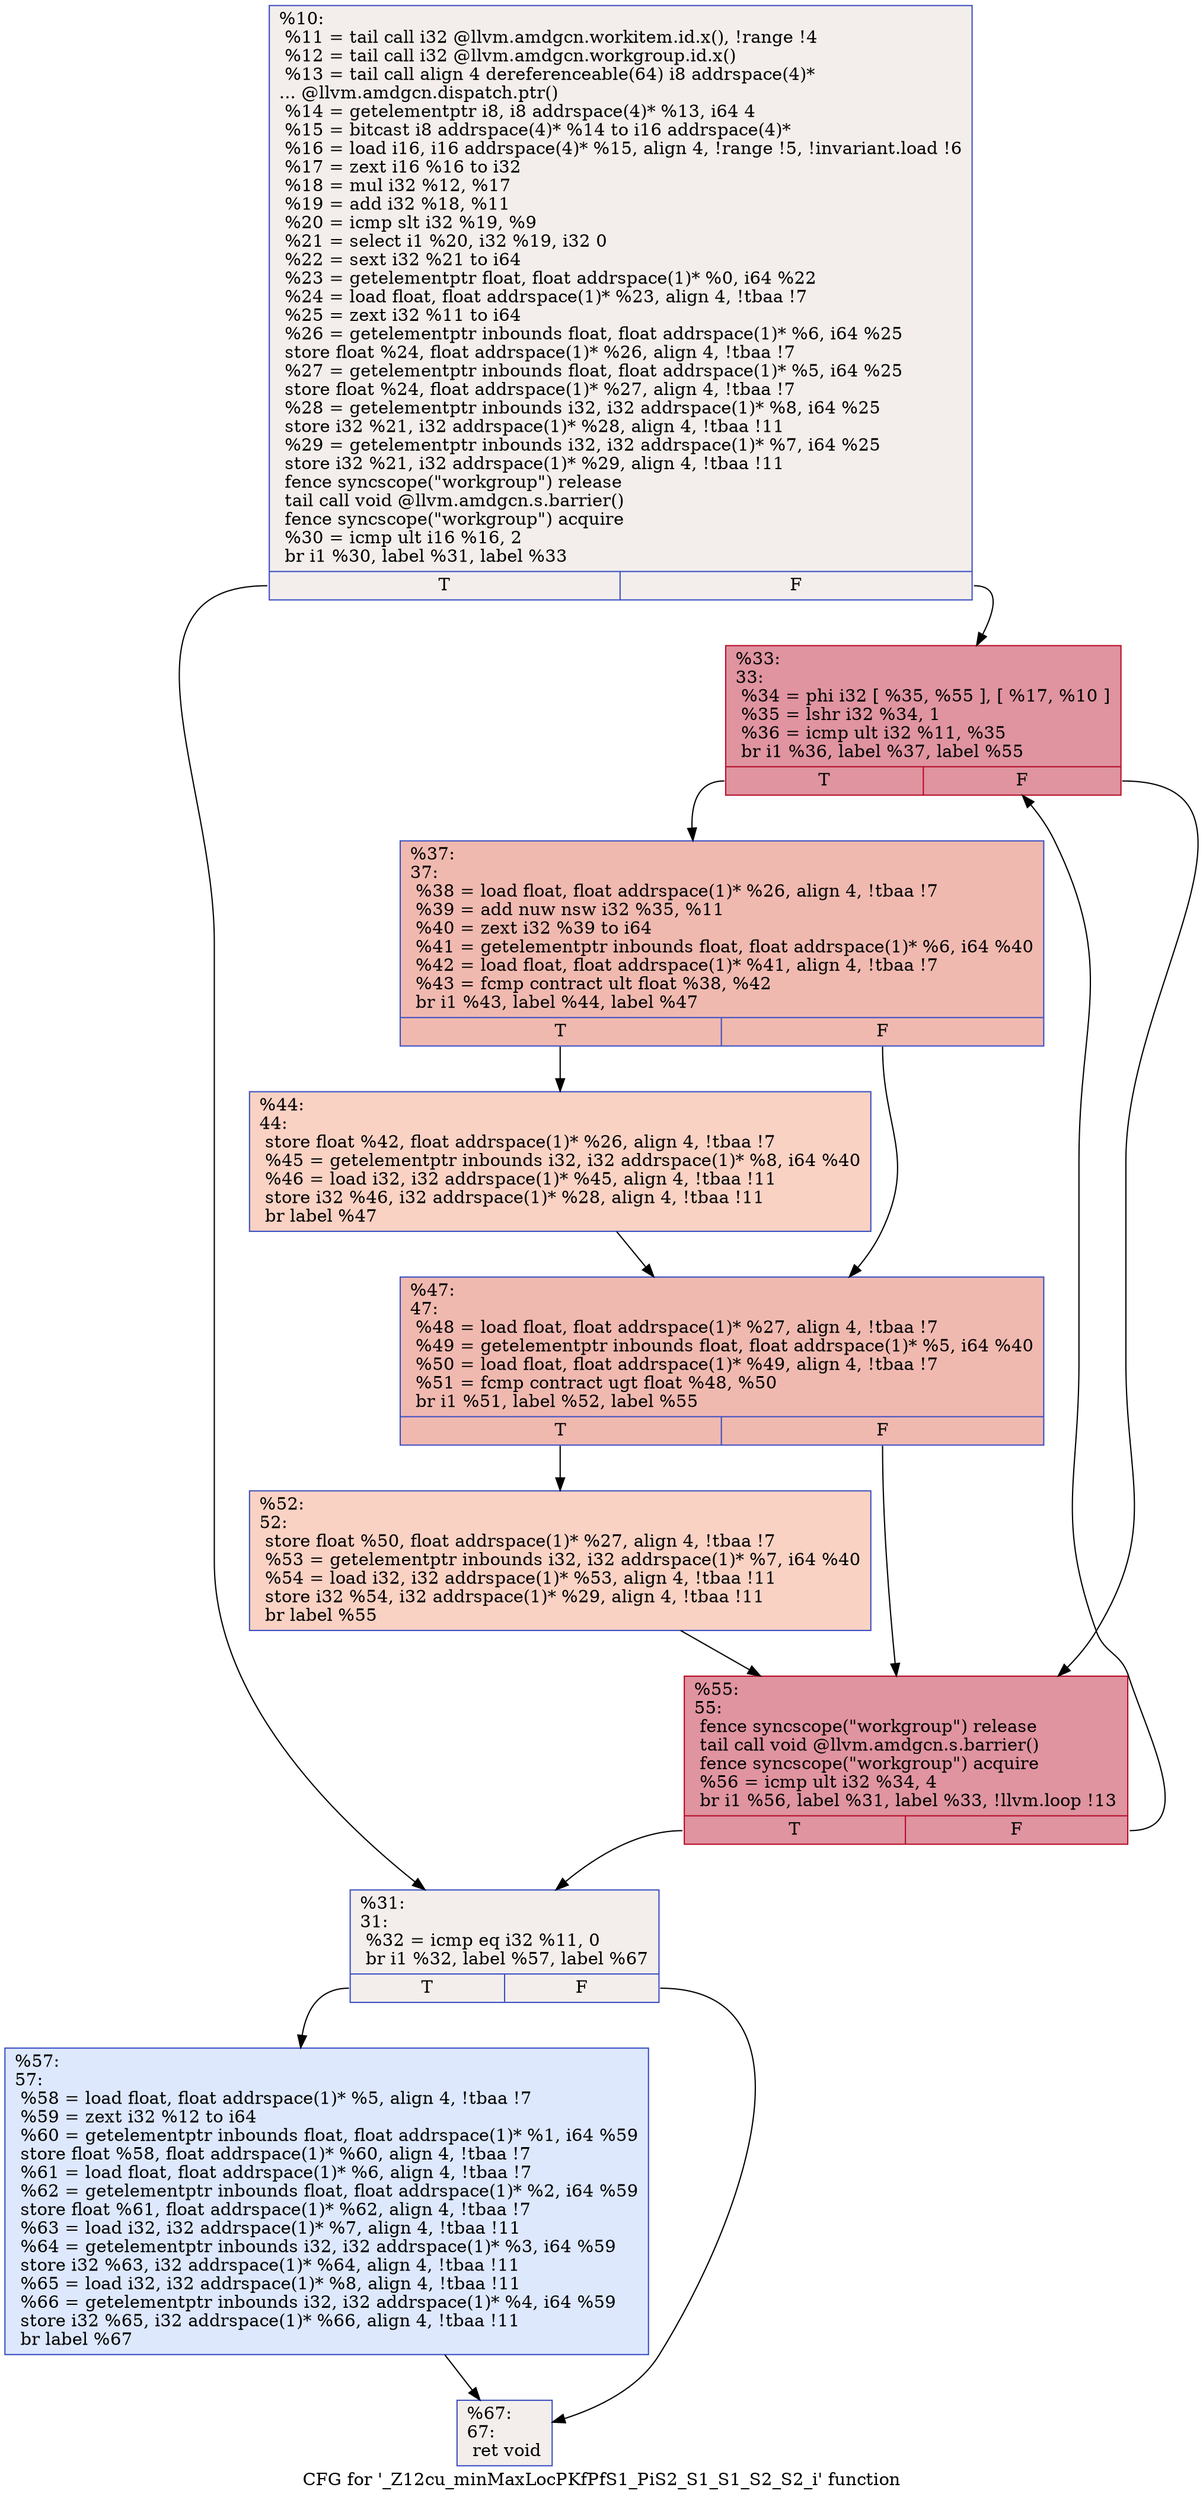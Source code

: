 digraph "CFG for '_Z12cu_minMaxLocPKfPfS1_PiS2_S1_S1_S2_S2_i' function" {
	label="CFG for '_Z12cu_minMaxLocPKfPfS1_PiS2_S1_S1_S2_S2_i' function";

	Node0x4730510 [shape=record,color="#3d50c3ff", style=filled, fillcolor="#e3d9d370",label="{%10:\l  %11 = tail call i32 @llvm.amdgcn.workitem.id.x(), !range !4\l  %12 = tail call i32 @llvm.amdgcn.workgroup.id.x()\l  %13 = tail call align 4 dereferenceable(64) i8 addrspace(4)*\l... @llvm.amdgcn.dispatch.ptr()\l  %14 = getelementptr i8, i8 addrspace(4)* %13, i64 4\l  %15 = bitcast i8 addrspace(4)* %14 to i16 addrspace(4)*\l  %16 = load i16, i16 addrspace(4)* %15, align 4, !range !5, !invariant.load !6\l  %17 = zext i16 %16 to i32\l  %18 = mul i32 %12, %17\l  %19 = add i32 %18, %11\l  %20 = icmp slt i32 %19, %9\l  %21 = select i1 %20, i32 %19, i32 0\l  %22 = sext i32 %21 to i64\l  %23 = getelementptr float, float addrspace(1)* %0, i64 %22\l  %24 = load float, float addrspace(1)* %23, align 4, !tbaa !7\l  %25 = zext i32 %11 to i64\l  %26 = getelementptr inbounds float, float addrspace(1)* %6, i64 %25\l  store float %24, float addrspace(1)* %26, align 4, !tbaa !7\l  %27 = getelementptr inbounds float, float addrspace(1)* %5, i64 %25\l  store float %24, float addrspace(1)* %27, align 4, !tbaa !7\l  %28 = getelementptr inbounds i32, i32 addrspace(1)* %8, i64 %25\l  store i32 %21, i32 addrspace(1)* %28, align 4, !tbaa !11\l  %29 = getelementptr inbounds i32, i32 addrspace(1)* %7, i64 %25\l  store i32 %21, i32 addrspace(1)* %29, align 4, !tbaa !11\l  fence syncscope(\"workgroup\") release\l  tail call void @llvm.amdgcn.s.barrier()\l  fence syncscope(\"workgroup\") acquire\l  %30 = icmp ult i16 %16, 2\l  br i1 %30, label %31, label %33\l|{<s0>T|<s1>F}}"];
	Node0x4730510:s0 -> Node0x47349a0;
	Node0x4730510:s1 -> Node0x4734a30;
	Node0x47349a0 [shape=record,color="#3d50c3ff", style=filled, fillcolor="#e3d9d370",label="{%31:\l31:                                               \l  %32 = icmp eq i32 %11, 0\l  br i1 %32, label %57, label %67\l|{<s0>T|<s1>F}}"];
	Node0x47349a0:s0 -> Node0x4732d40;
	Node0x47349a0:s1 -> Node0x4732d90;
	Node0x4734a30 [shape=record,color="#b70d28ff", style=filled, fillcolor="#b70d2870",label="{%33:\l33:                                               \l  %34 = phi i32 [ %35, %55 ], [ %17, %10 ]\l  %35 = lshr i32 %34, 1\l  %36 = icmp ult i32 %11, %35\l  br i1 %36, label %37, label %55\l|{<s0>T|<s1>F}}"];
	Node0x4734a30:s0 -> Node0x4735150;
	Node0x4734a30:s1 -> Node0x4734ec0;
	Node0x4735150 [shape=record,color="#3d50c3ff", style=filled, fillcolor="#de614d70",label="{%37:\l37:                                               \l  %38 = load float, float addrspace(1)* %26, align 4, !tbaa !7\l  %39 = add nuw nsw i32 %35, %11\l  %40 = zext i32 %39 to i64\l  %41 = getelementptr inbounds float, float addrspace(1)* %6, i64 %40\l  %42 = load float, float addrspace(1)* %41, align 4, !tbaa !7\l  %43 = fcmp contract ult float %38, %42\l  br i1 %43, label %44, label %47\l|{<s0>T|<s1>F}}"];
	Node0x4735150:s0 -> Node0x4735560;
	Node0x4735150:s1 -> Node0x47355b0;
	Node0x4735560 [shape=record,color="#3d50c3ff", style=filled, fillcolor="#f4987a70",label="{%44:\l44:                                               \l  store float %42, float addrspace(1)* %26, align 4, !tbaa !7\l  %45 = getelementptr inbounds i32, i32 addrspace(1)* %8, i64 %40\l  %46 = load i32, i32 addrspace(1)* %45, align 4, !tbaa !11\l  store i32 %46, i32 addrspace(1)* %28, align 4, !tbaa !11\l  br label %47\l}"];
	Node0x4735560 -> Node0x47355b0;
	Node0x47355b0 [shape=record,color="#3d50c3ff", style=filled, fillcolor="#de614d70",label="{%47:\l47:                                               \l  %48 = load float, float addrspace(1)* %27, align 4, !tbaa !7\l  %49 = getelementptr inbounds float, float addrspace(1)* %5, i64 %40\l  %50 = load float, float addrspace(1)* %49, align 4, !tbaa !7\l  %51 = fcmp contract ugt float %48, %50\l  br i1 %51, label %52, label %55\l|{<s0>T|<s1>F}}"];
	Node0x47355b0:s0 -> Node0x4735ba0;
	Node0x47355b0:s1 -> Node0x4734ec0;
	Node0x4735ba0 [shape=record,color="#3d50c3ff", style=filled, fillcolor="#f4987a70",label="{%52:\l52:                                               \l  store float %50, float addrspace(1)* %27, align 4, !tbaa !7\l  %53 = getelementptr inbounds i32, i32 addrspace(1)* %7, i64 %40\l  %54 = load i32, i32 addrspace(1)* %53, align 4, !tbaa !11\l  store i32 %54, i32 addrspace(1)* %29, align 4, !tbaa !11\l  br label %55\l}"];
	Node0x4735ba0 -> Node0x4734ec0;
	Node0x4734ec0 [shape=record,color="#b70d28ff", style=filled, fillcolor="#b70d2870",label="{%55:\l55:                                               \l  fence syncscope(\"workgroup\") release\l  tail call void @llvm.amdgcn.s.barrier()\l  fence syncscope(\"workgroup\") acquire\l  %56 = icmp ult i32 %34, 4\l  br i1 %56, label %31, label %33, !llvm.loop !13\l|{<s0>T|<s1>F}}"];
	Node0x4734ec0:s0 -> Node0x47349a0;
	Node0x4734ec0:s1 -> Node0x4734a30;
	Node0x4732d40 [shape=record,color="#3d50c3ff", style=filled, fillcolor="#b2ccfb70",label="{%57:\l57:                                               \l  %58 = load float, float addrspace(1)* %5, align 4, !tbaa !7\l  %59 = zext i32 %12 to i64\l  %60 = getelementptr inbounds float, float addrspace(1)* %1, i64 %59\l  store float %58, float addrspace(1)* %60, align 4, !tbaa !7\l  %61 = load float, float addrspace(1)* %6, align 4, !tbaa !7\l  %62 = getelementptr inbounds float, float addrspace(1)* %2, i64 %59\l  store float %61, float addrspace(1)* %62, align 4, !tbaa !7\l  %63 = load i32, i32 addrspace(1)* %7, align 4, !tbaa !11\l  %64 = getelementptr inbounds i32, i32 addrspace(1)* %3, i64 %59\l  store i32 %63, i32 addrspace(1)* %64, align 4, !tbaa !11\l  %65 = load i32, i32 addrspace(1)* %8, align 4, !tbaa !11\l  %66 = getelementptr inbounds i32, i32 addrspace(1)* %4, i64 %59\l  store i32 %65, i32 addrspace(1)* %66, align 4, !tbaa !11\l  br label %67\l}"];
	Node0x4732d40 -> Node0x4732d90;
	Node0x4732d90 [shape=record,color="#3d50c3ff", style=filled, fillcolor="#e3d9d370",label="{%67:\l67:                                               \l  ret void\l}"];
}
